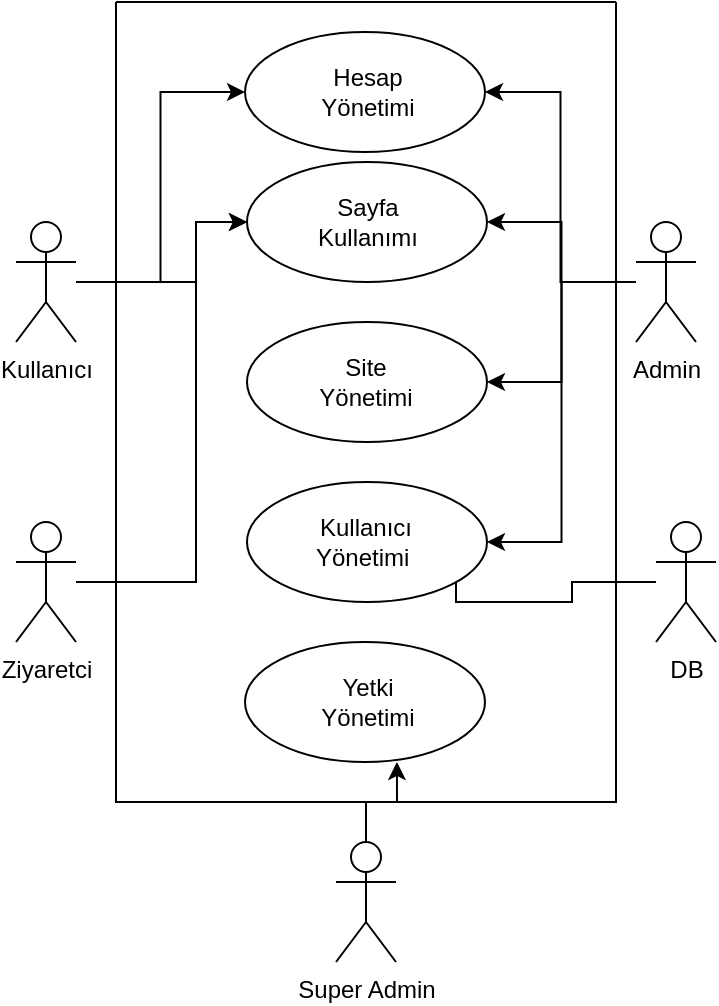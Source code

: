 <mxfile version="24.2.5" type="github">
  <diagram name="Sayfa -1" id="_JxoeHpTZrzS4dJX85LN">
    <mxGraphModel dx="1050" dy="522" grid="1" gridSize="10" guides="1" tooltips="1" connect="1" arrows="1" fold="1" page="1" pageScale="1" pageWidth="827" pageHeight="1169" math="0" shadow="0">
      <root>
        <mxCell id="0" />
        <mxCell id="1" parent="0" />
        <mxCell id="TsCDTg2YA5Z1ZAGRrkAo-21" style="edgeStyle=orthogonalEdgeStyle;rounded=0;orthogonalLoop=1;jettySize=auto;html=1;entryX=0;entryY=0.5;entryDx=0;entryDy=0;" edge="1" parent="1" source="TsCDTg2YA5Z1ZAGRrkAo-1" target="TsCDTg2YA5Z1ZAGRrkAo-10">
          <mxGeometry relative="1" as="geometry">
            <Array as="points">
              <mxPoint x="300" y="350" />
              <mxPoint x="300" y="170" />
            </Array>
          </mxGeometry>
        </mxCell>
        <mxCell id="TsCDTg2YA5Z1ZAGRrkAo-1" value="Ziyaretci" style="shape=umlActor;verticalLabelPosition=bottom;verticalAlign=top;html=1;outlineConnect=0;" vertex="1" parent="1">
          <mxGeometry x="210" y="320" width="30" height="60" as="geometry" />
        </mxCell>
        <mxCell id="TsCDTg2YA5Z1ZAGRrkAo-15" style="edgeStyle=orthogonalEdgeStyle;rounded=0;orthogonalLoop=1;jettySize=auto;html=1;" edge="1" parent="1" source="TsCDTg2YA5Z1ZAGRrkAo-2" target="TsCDTg2YA5Z1ZAGRrkAo-10">
          <mxGeometry relative="1" as="geometry">
            <Array as="points">
              <mxPoint x="300" y="200" />
              <mxPoint x="300" y="170" />
            </Array>
          </mxGeometry>
        </mxCell>
        <mxCell id="TsCDTg2YA5Z1ZAGRrkAo-34" style="edgeStyle=orthogonalEdgeStyle;rounded=0;orthogonalLoop=1;jettySize=auto;html=1;entryX=0;entryY=0.5;entryDx=0;entryDy=0;" edge="1" parent="1" source="TsCDTg2YA5Z1ZAGRrkAo-2" target="TsCDTg2YA5Z1ZAGRrkAo-31">
          <mxGeometry relative="1" as="geometry" />
        </mxCell>
        <mxCell id="TsCDTg2YA5Z1ZAGRrkAo-2" value="Kullanıcı" style="shape=umlActor;verticalLabelPosition=bottom;verticalAlign=top;html=1;outlineConnect=0;" vertex="1" parent="1">
          <mxGeometry x="210" y="170" width="30" height="60" as="geometry" />
        </mxCell>
        <mxCell id="TsCDTg2YA5Z1ZAGRrkAo-23" style="edgeStyle=orthogonalEdgeStyle;rounded=0;orthogonalLoop=1;jettySize=auto;html=1;entryX=1;entryY=0.5;entryDx=0;entryDy=0;" edge="1" parent="1" source="TsCDTg2YA5Z1ZAGRrkAo-3" target="TsCDTg2YA5Z1ZAGRrkAo-11">
          <mxGeometry relative="1" as="geometry">
            <Array as="points">
              <mxPoint x="488" y="350" />
              <mxPoint x="488" y="360" />
              <mxPoint x="430" y="360" />
              <mxPoint x="430" y="330" />
            </Array>
          </mxGeometry>
        </mxCell>
        <mxCell id="TsCDTg2YA5Z1ZAGRrkAo-3" value="DB" style="shape=umlActor;verticalLabelPosition=bottom;verticalAlign=top;html=1;outlineConnect=0;" vertex="1" parent="1">
          <mxGeometry x="530" y="320" width="30" height="60" as="geometry" />
        </mxCell>
        <mxCell id="TsCDTg2YA5Z1ZAGRrkAo-22" style="edgeStyle=orthogonalEdgeStyle;rounded=0;orthogonalLoop=1;jettySize=auto;html=1;entryX=1;entryY=0.5;entryDx=0;entryDy=0;" edge="1" parent="1" source="TsCDTg2YA5Z1ZAGRrkAo-4" target="TsCDTg2YA5Z1ZAGRrkAo-13">
          <mxGeometry relative="1" as="geometry" />
        </mxCell>
        <mxCell id="TsCDTg2YA5Z1ZAGRrkAo-29" style="edgeStyle=orthogonalEdgeStyle;rounded=0;orthogonalLoop=1;jettySize=auto;html=1;entryX=1;entryY=0.5;entryDx=0;entryDy=0;" edge="1" parent="1" source="TsCDTg2YA5Z1ZAGRrkAo-4" target="TsCDTg2YA5Z1ZAGRrkAo-11">
          <mxGeometry relative="1" as="geometry" />
        </mxCell>
        <mxCell id="TsCDTg2YA5Z1ZAGRrkAo-35" style="edgeStyle=orthogonalEdgeStyle;rounded=0;orthogonalLoop=1;jettySize=auto;html=1;entryX=1;entryY=0.5;entryDx=0;entryDy=0;" edge="1" parent="1" source="TsCDTg2YA5Z1ZAGRrkAo-4" target="TsCDTg2YA5Z1ZAGRrkAo-10">
          <mxGeometry relative="1" as="geometry" />
        </mxCell>
        <mxCell id="TsCDTg2YA5Z1ZAGRrkAo-36" style="edgeStyle=orthogonalEdgeStyle;rounded=0;orthogonalLoop=1;jettySize=auto;html=1;entryX=1;entryY=0.5;entryDx=0;entryDy=0;" edge="1" parent="1" source="TsCDTg2YA5Z1ZAGRrkAo-4" target="TsCDTg2YA5Z1ZAGRrkAo-31">
          <mxGeometry relative="1" as="geometry" />
        </mxCell>
        <mxCell id="TsCDTg2YA5Z1ZAGRrkAo-4" value="Admin" style="shape=umlActor;verticalLabelPosition=bottom;verticalAlign=top;html=1;outlineConnect=0;" vertex="1" parent="1">
          <mxGeometry x="520" y="170" width="30" height="60" as="geometry" />
        </mxCell>
        <mxCell id="TsCDTg2YA5Z1ZAGRrkAo-7" value="" style="swimlane;startSize=0;" vertex="1" parent="1">
          <mxGeometry x="260" y="60" width="250" height="400" as="geometry" />
        </mxCell>
        <mxCell id="TsCDTg2YA5Z1ZAGRrkAo-13" value="" style="ellipse;whiteSpace=wrap;html=1;" vertex="1" parent="TsCDTg2YA5Z1ZAGRrkAo-7">
          <mxGeometry x="65.5" y="160" width="120" height="60" as="geometry" />
        </mxCell>
        <mxCell id="TsCDTg2YA5Z1ZAGRrkAo-12" value="" style="ellipse;whiteSpace=wrap;html=1;" vertex="1" parent="TsCDTg2YA5Z1ZAGRrkAo-7">
          <mxGeometry x="64.5" y="320" width="120" height="60" as="geometry" />
        </mxCell>
        <mxCell id="TsCDTg2YA5Z1ZAGRrkAo-10" value="" style="ellipse;whiteSpace=wrap;html=1;" vertex="1" parent="TsCDTg2YA5Z1ZAGRrkAo-7">
          <mxGeometry x="65.5" y="80" width="120" height="60" as="geometry" />
        </mxCell>
        <mxCell id="TsCDTg2YA5Z1ZAGRrkAo-11" value="" style="ellipse;whiteSpace=wrap;html=1;" vertex="1" parent="TsCDTg2YA5Z1ZAGRrkAo-7">
          <mxGeometry x="65.5" y="240" width="120" height="60" as="geometry" />
        </mxCell>
        <mxCell id="TsCDTg2YA5Z1ZAGRrkAo-17" value="Yetki Yönetimi" style="text;html=1;align=center;verticalAlign=middle;whiteSpace=wrap;rounded=0;" vertex="1" parent="TsCDTg2YA5Z1ZAGRrkAo-7">
          <mxGeometry x="95.5" y="335" width="60" height="30" as="geometry" />
        </mxCell>
        <mxCell id="TsCDTg2YA5Z1ZAGRrkAo-18" value="Kullanıcı&lt;br&gt;Yönetimi&amp;nbsp;" style="text;html=1;align=center;verticalAlign=middle;whiteSpace=wrap;rounded=0;" vertex="1" parent="TsCDTg2YA5Z1ZAGRrkAo-7">
          <mxGeometry x="94.5" y="255" width="60" height="30" as="geometry" />
        </mxCell>
        <mxCell id="TsCDTg2YA5Z1ZAGRrkAo-19" value="Site Yönetimi&lt;span style=&quot;color: rgba(0, 0, 0, 0); font-family: monospace; font-size: 0px; text-align: start; text-wrap: nowrap;&quot;&gt;%3CmxGraphModel%3E%3Croot%3E%3CmxCell%20id%3D%220%22%2F%3E%3CmxCell%20id%3D%221%22%20parent%3D%220%22%2F%3E%3CmxCell%20id%3D%222%22%20value%3D%22Yetki%20Y%C3%B6netimi%22%20style%3D%22text%3Bhtml%3D1%3Balign%3Dcenter%3BverticalAlign%3Dmiddle%3BwhiteSpace%3Dwrap%3Brounded%3D0%3B%22%20vertex%3D%221%22%20parent%3D%221%22%3E%3CmxGeometry%20x%3D%22355%22%20y%3D%22365%22%20width%3D%2260%22%20height%3D%2230%22%20as%3D%22geometry%22%2F%3E%3C%2FmxCell%3E%3C%2Froot%3E%3C%2FmxGraphModel%3E&lt;/span&gt;" style="text;html=1;align=center;verticalAlign=middle;whiteSpace=wrap;rounded=0;" vertex="1" parent="TsCDTg2YA5Z1ZAGRrkAo-7">
          <mxGeometry x="94.5" y="175" width="60" height="30" as="geometry" />
        </mxCell>
        <mxCell id="TsCDTg2YA5Z1ZAGRrkAo-20" value="Sayfa Kullanımı" style="text;html=1;align=center;verticalAlign=middle;whiteSpace=wrap;rounded=0;" vertex="1" parent="TsCDTg2YA5Z1ZAGRrkAo-7">
          <mxGeometry x="95.5" y="95" width="60" height="30" as="geometry" />
        </mxCell>
        <mxCell id="TsCDTg2YA5Z1ZAGRrkAo-31" value="" style="ellipse;whiteSpace=wrap;html=1;" vertex="1" parent="TsCDTg2YA5Z1ZAGRrkAo-7">
          <mxGeometry x="64.5" y="15" width="120" height="60" as="geometry" />
        </mxCell>
        <mxCell id="TsCDTg2YA5Z1ZAGRrkAo-32" value="Hesap Yönetimi" style="text;html=1;align=center;verticalAlign=middle;whiteSpace=wrap;rounded=0;" vertex="1" parent="TsCDTg2YA5Z1ZAGRrkAo-7">
          <mxGeometry x="95.5" y="30" width="60" height="30" as="geometry" />
        </mxCell>
        <mxCell id="TsCDTg2YA5Z1ZAGRrkAo-27" value="Super Admin" style="shape=umlActor;verticalLabelPosition=bottom;verticalAlign=top;html=1;outlineConnect=0;" vertex="1" parent="1">
          <mxGeometry x="370" y="480" width="30" height="60" as="geometry" />
        </mxCell>
        <mxCell id="TsCDTg2YA5Z1ZAGRrkAo-28" style="edgeStyle=orthogonalEdgeStyle;rounded=0;orthogonalLoop=1;jettySize=auto;html=1;entryX=0.633;entryY=1;entryDx=0;entryDy=0;entryPerimeter=0;" edge="1" parent="1" source="TsCDTg2YA5Z1ZAGRrkAo-27" target="TsCDTg2YA5Z1ZAGRrkAo-12">
          <mxGeometry relative="1" as="geometry" />
        </mxCell>
      </root>
    </mxGraphModel>
  </diagram>
</mxfile>
